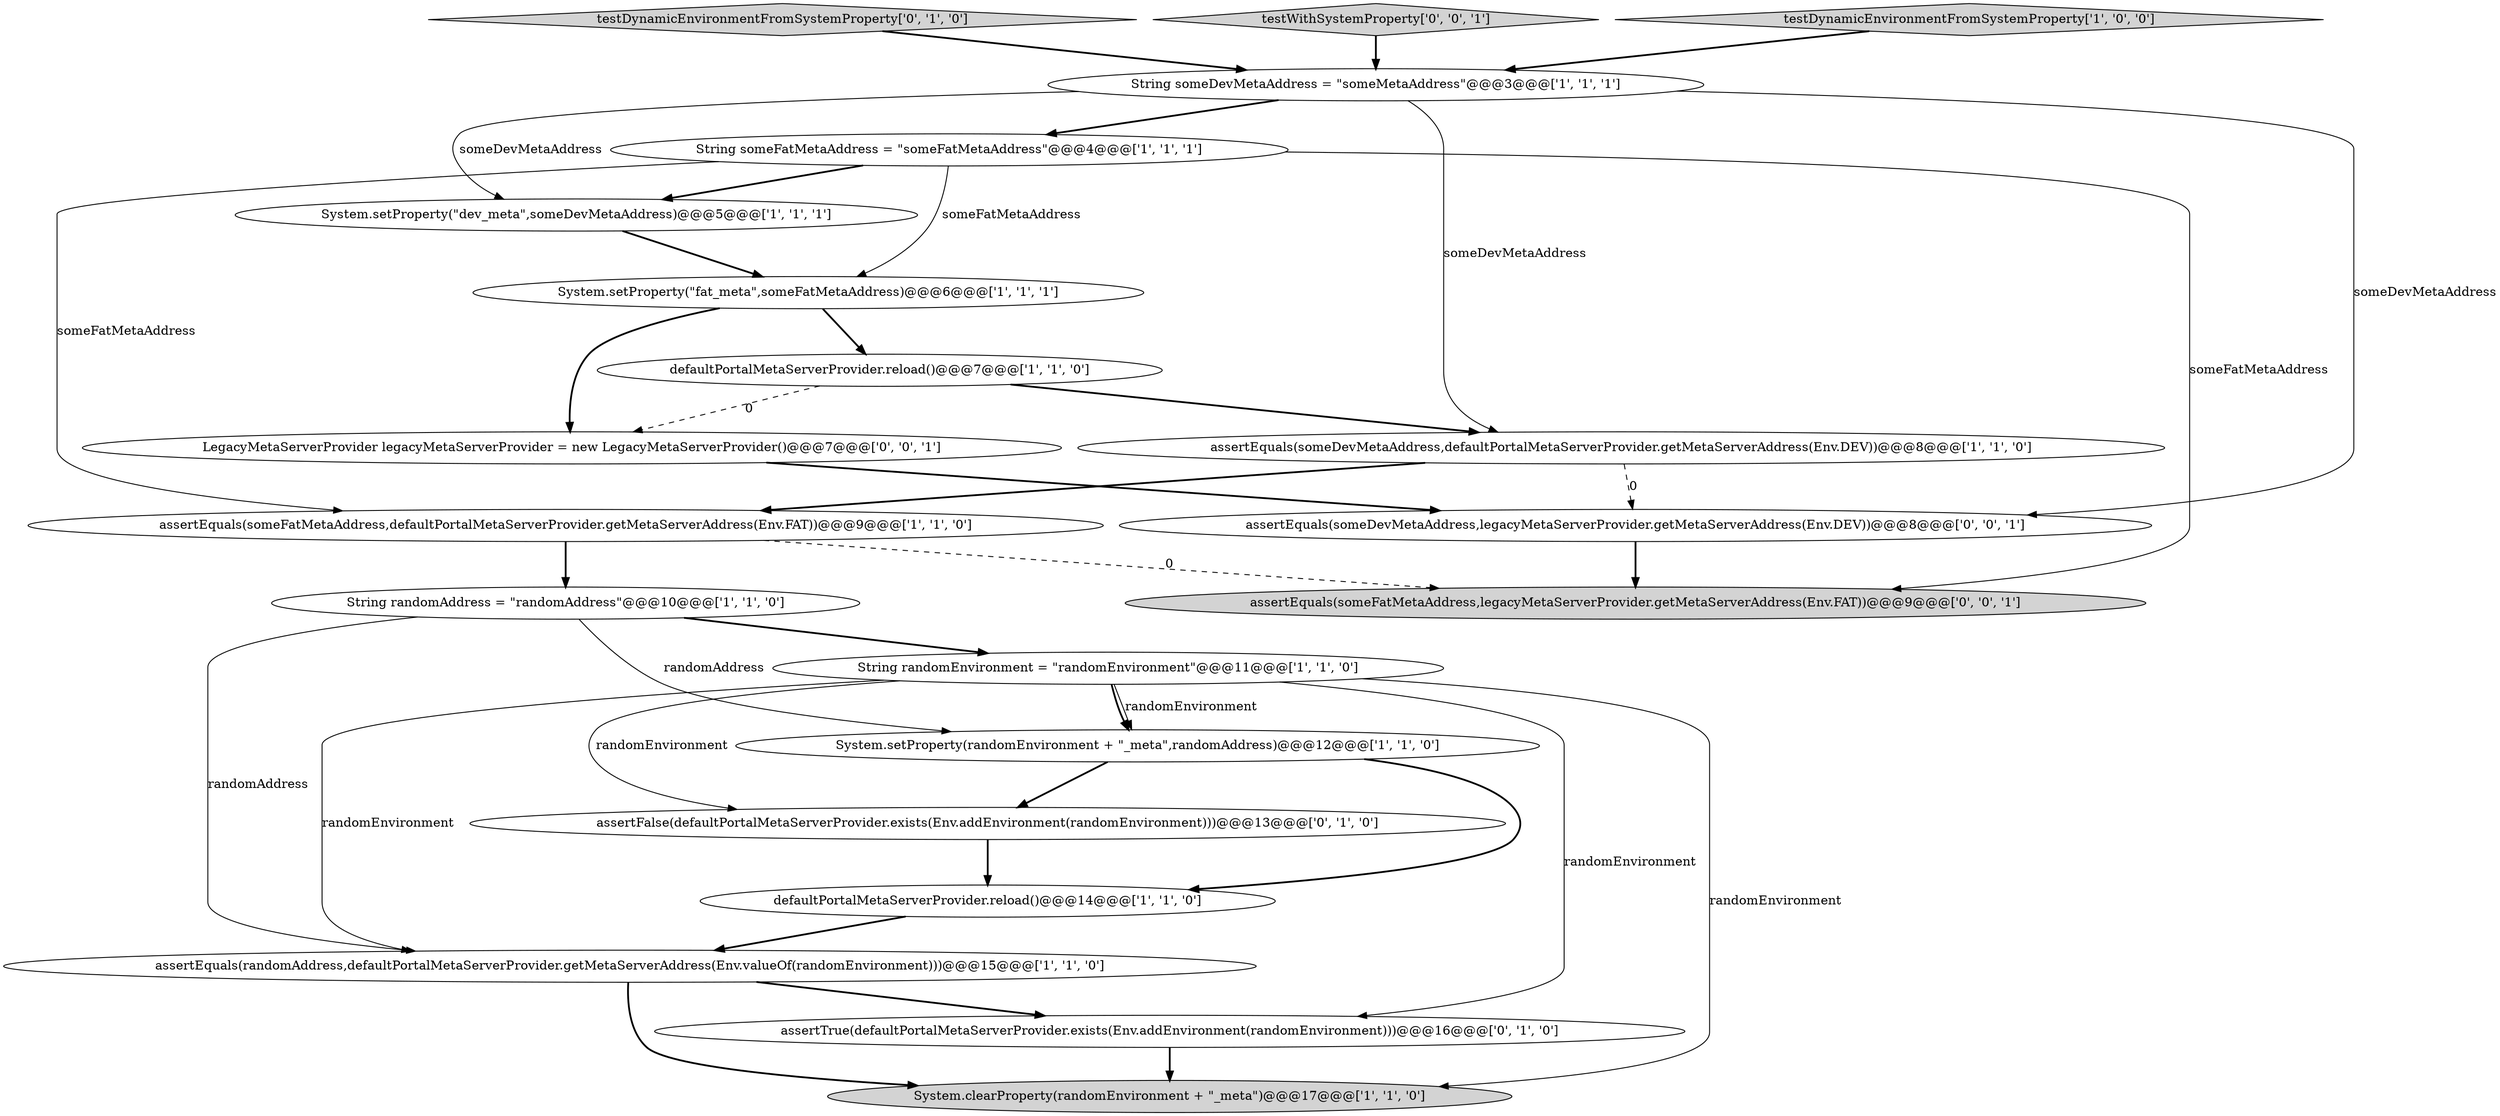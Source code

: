 digraph {
16 [style = filled, label = "testDynamicEnvironmentFromSystemProperty['0', '1', '0']", fillcolor = lightgray, shape = diamond image = "AAA0AAABBB2BBB"];
11 [style = filled, label = "String someDevMetaAddress = \"someMetaAddress\"@@@3@@@['1', '1', '1']", fillcolor = white, shape = ellipse image = "AAA0AAABBB1BBB"];
3 [style = filled, label = "assertEquals(someDevMetaAddress,defaultPortalMetaServerProvider.getMetaServerAddress(Env.DEV))@@@8@@@['1', '1', '0']", fillcolor = white, shape = ellipse image = "AAA0AAABBB1BBB"];
4 [style = filled, label = "System.setProperty(\"fat_meta\",someFatMetaAddress)@@@6@@@['1', '1', '1']", fillcolor = white, shape = ellipse image = "AAA0AAABBB1BBB"];
10 [style = filled, label = "defaultPortalMetaServerProvider.reload()@@@7@@@['1', '1', '0']", fillcolor = white, shape = ellipse image = "AAA0AAABBB1BBB"];
20 [style = filled, label = "testWithSystemProperty['0', '0', '1']", fillcolor = lightgray, shape = diamond image = "AAA0AAABBB3BBB"];
5 [style = filled, label = "testDynamicEnvironmentFromSystemProperty['1', '0', '0']", fillcolor = lightgray, shape = diamond image = "AAA0AAABBB1BBB"];
7 [style = filled, label = "String someFatMetaAddress = \"someFatMetaAddress\"@@@4@@@['1', '1', '1']", fillcolor = white, shape = ellipse image = "AAA0AAABBB1BBB"];
1 [style = filled, label = "String randomAddress = \"randomAddress\"@@@10@@@['1', '1', '0']", fillcolor = white, shape = ellipse image = "AAA0AAABBB1BBB"];
18 [style = filled, label = "LegacyMetaServerProvider legacyMetaServerProvider = new LegacyMetaServerProvider()@@@7@@@['0', '0', '1']", fillcolor = white, shape = ellipse image = "AAA0AAABBB3BBB"];
19 [style = filled, label = "assertEquals(someDevMetaAddress,legacyMetaServerProvider.getMetaServerAddress(Env.DEV))@@@8@@@['0', '0', '1']", fillcolor = white, shape = ellipse image = "AAA0AAABBB3BBB"];
6 [style = filled, label = "defaultPortalMetaServerProvider.reload()@@@14@@@['1', '1', '0']", fillcolor = white, shape = ellipse image = "AAA0AAABBB1BBB"];
12 [style = filled, label = "assertEquals(someFatMetaAddress,defaultPortalMetaServerProvider.getMetaServerAddress(Env.FAT))@@@9@@@['1', '1', '0']", fillcolor = white, shape = ellipse image = "AAA0AAABBB1BBB"];
17 [style = filled, label = "assertEquals(someFatMetaAddress,legacyMetaServerProvider.getMetaServerAddress(Env.FAT))@@@9@@@['0', '0', '1']", fillcolor = lightgray, shape = ellipse image = "AAA0AAABBB3BBB"];
14 [style = filled, label = "assertTrue(defaultPortalMetaServerProvider.exists(Env.addEnvironment(randomEnvironment)))@@@16@@@['0', '1', '0']", fillcolor = white, shape = ellipse image = "AAA1AAABBB2BBB"];
15 [style = filled, label = "assertFalse(defaultPortalMetaServerProvider.exists(Env.addEnvironment(randomEnvironment)))@@@13@@@['0', '1', '0']", fillcolor = white, shape = ellipse image = "AAA1AAABBB2BBB"];
2 [style = filled, label = "System.setProperty(\"dev_meta\",someDevMetaAddress)@@@5@@@['1', '1', '1']", fillcolor = white, shape = ellipse image = "AAA0AAABBB1BBB"];
0 [style = filled, label = "System.setProperty(randomEnvironment + \"_meta\",randomAddress)@@@12@@@['1', '1', '0']", fillcolor = white, shape = ellipse image = "AAA0AAABBB1BBB"];
13 [style = filled, label = "assertEquals(randomAddress,defaultPortalMetaServerProvider.getMetaServerAddress(Env.valueOf(randomEnvironment)))@@@15@@@['1', '1', '0']", fillcolor = white, shape = ellipse image = "AAA0AAABBB1BBB"];
8 [style = filled, label = "System.clearProperty(randomEnvironment + \"_meta\")@@@17@@@['1', '1', '0']", fillcolor = lightgray, shape = ellipse image = "AAA0AAABBB1BBB"];
9 [style = filled, label = "String randomEnvironment = \"randomEnvironment\"@@@11@@@['1', '1', '0']", fillcolor = white, shape = ellipse image = "AAA0AAABBB1BBB"];
0->6 [style = bold, label=""];
11->19 [style = solid, label="someDevMetaAddress"];
3->19 [style = dashed, label="0"];
11->2 [style = solid, label="someDevMetaAddress"];
12->17 [style = dashed, label="0"];
2->4 [style = bold, label=""];
1->9 [style = bold, label=""];
10->18 [style = dashed, label="0"];
9->8 [style = solid, label="randomEnvironment"];
9->14 [style = solid, label="randomEnvironment"];
1->0 [style = solid, label="randomAddress"];
12->1 [style = bold, label=""];
6->13 [style = bold, label=""];
9->0 [style = bold, label=""];
15->6 [style = bold, label=""];
10->3 [style = bold, label=""];
11->7 [style = bold, label=""];
0->15 [style = bold, label=""];
7->12 [style = solid, label="someFatMetaAddress"];
9->0 [style = solid, label="randomEnvironment"];
7->17 [style = solid, label="someFatMetaAddress"];
3->12 [style = bold, label=""];
5->11 [style = bold, label=""];
18->19 [style = bold, label=""];
19->17 [style = bold, label=""];
1->13 [style = solid, label="randomAddress"];
7->4 [style = solid, label="someFatMetaAddress"];
9->15 [style = solid, label="randomEnvironment"];
14->8 [style = bold, label=""];
4->10 [style = bold, label=""];
9->13 [style = solid, label="randomEnvironment"];
13->8 [style = bold, label=""];
11->3 [style = solid, label="someDevMetaAddress"];
13->14 [style = bold, label=""];
16->11 [style = bold, label=""];
4->18 [style = bold, label=""];
20->11 [style = bold, label=""];
7->2 [style = bold, label=""];
}
